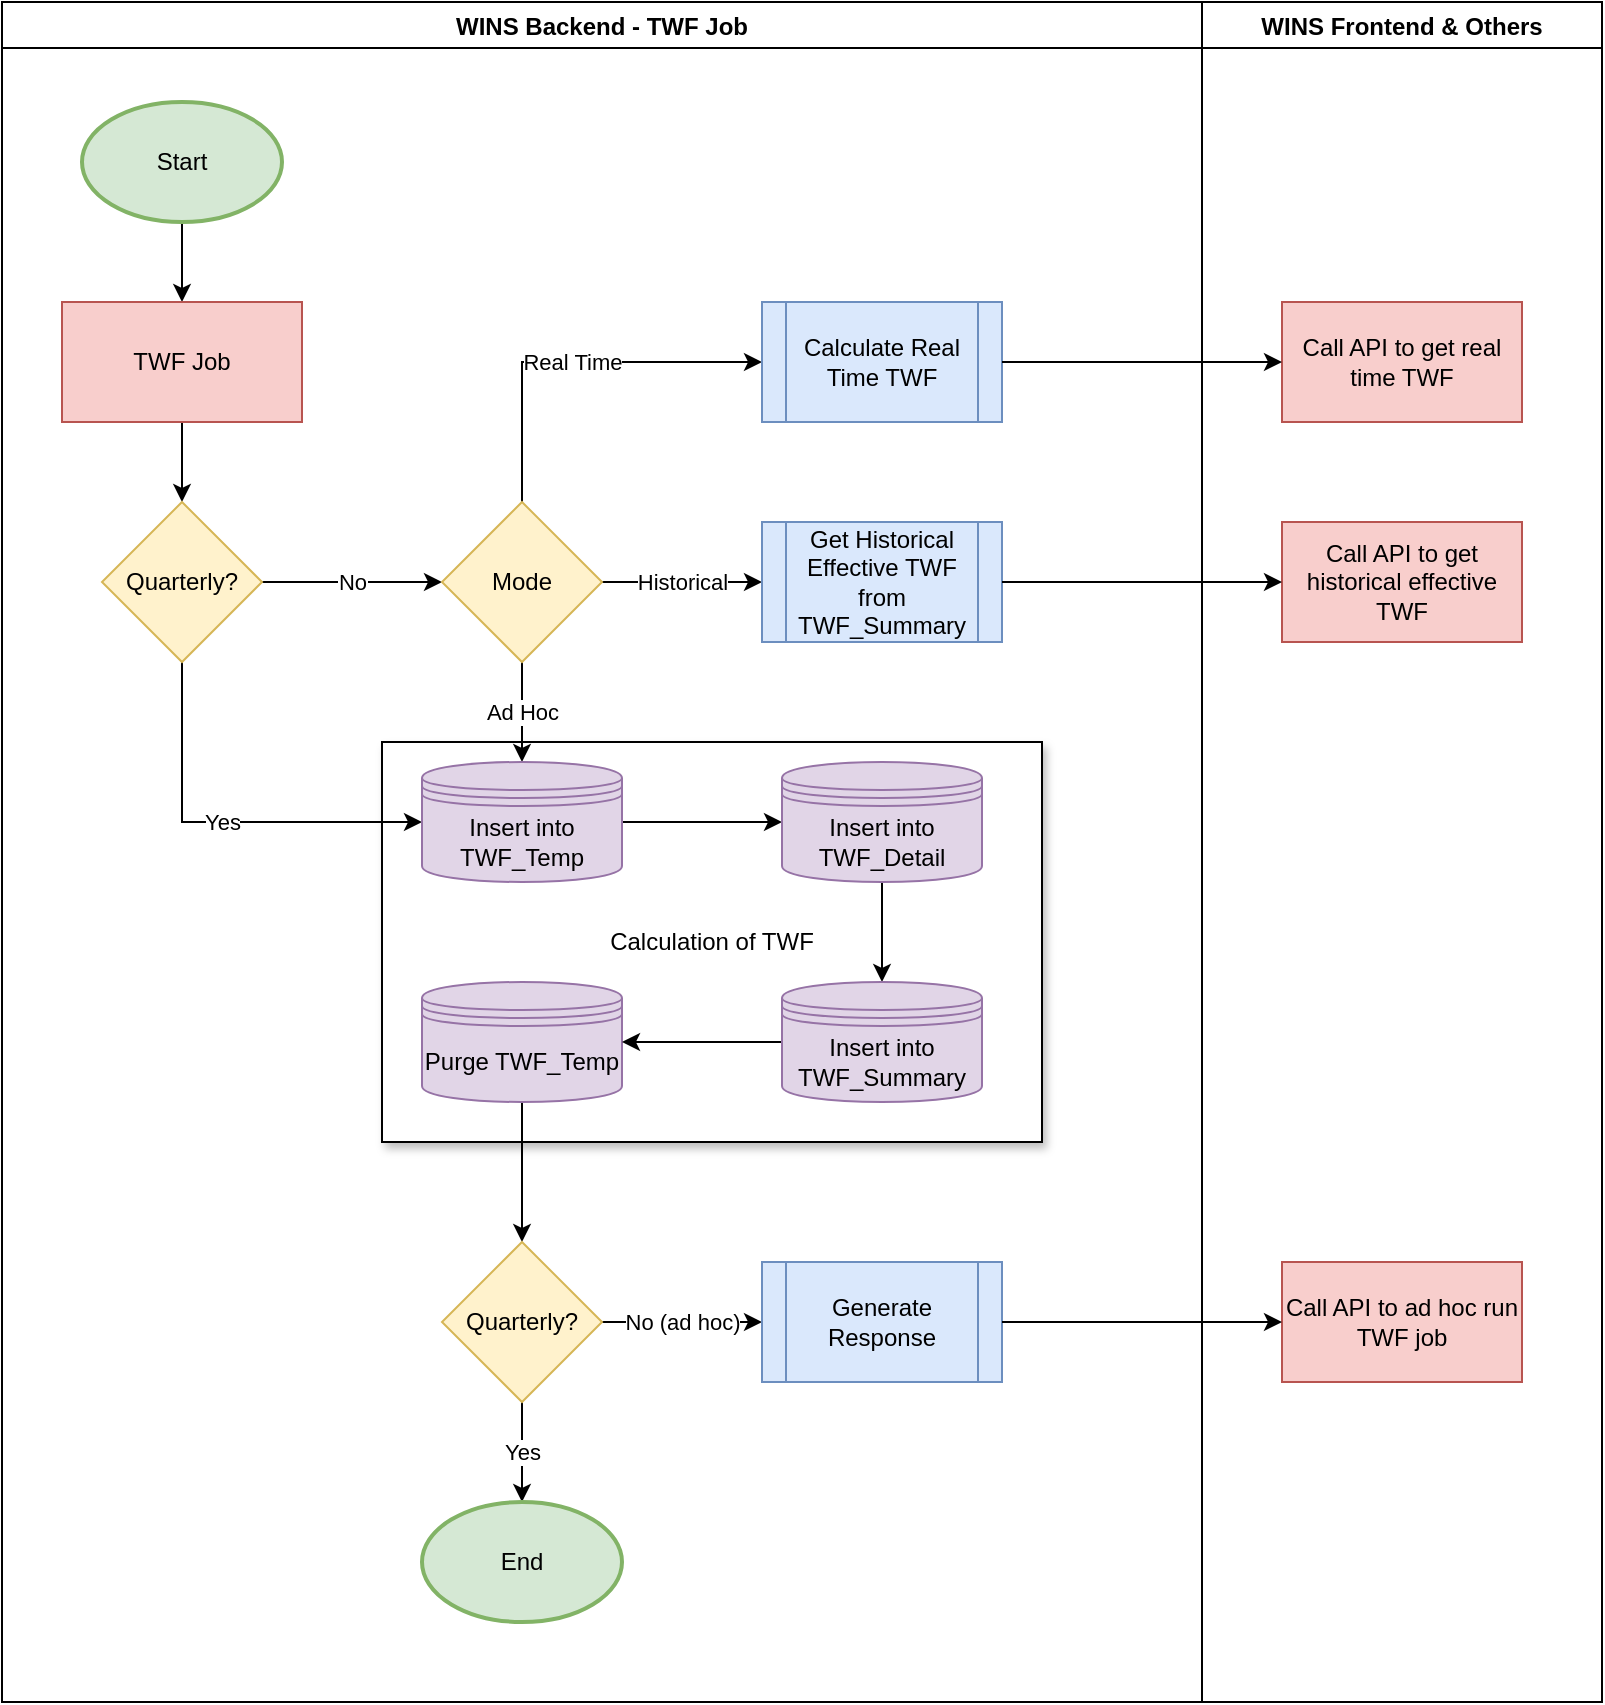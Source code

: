 <mxfile version="20.3.0" type="github">
  <diagram id="_uPl2yU7P28XELWhbZbN" name="Page-1">
    <mxGraphModel dx="1469" dy="775" grid="1" gridSize="10" guides="1" tooltips="1" connect="1" arrows="1" fold="1" page="1" pageScale="1" pageWidth="850" pageHeight="1100" math="0" shadow="0">
      <root>
        <mxCell id="0" />
        <mxCell id="1" parent="0" />
        <mxCell id="TSvJP4gNYOcOvG6hQVce-1" value="WINS Backend - TWF Job" style="swimlane;" vertex="1" parent="1">
          <mxGeometry x="25" y="40" width="600" height="850" as="geometry" />
        </mxCell>
        <mxCell id="TSvJP4gNYOcOvG6hQVce-43" value="Calculation of TWF" style="rounded=0;whiteSpace=wrap;html=1;shadow=1;" vertex="1" parent="TSvJP4gNYOcOvG6hQVce-1">
          <mxGeometry x="190" y="370" width="330" height="200" as="geometry" />
        </mxCell>
        <mxCell id="TSvJP4gNYOcOvG6hQVce-12" value="" style="edgeStyle=orthogonalEdgeStyle;rounded=0;orthogonalLoop=1;jettySize=auto;html=1;" edge="1" parent="TSvJP4gNYOcOvG6hQVce-1" source="TSvJP4gNYOcOvG6hQVce-2" target="TSvJP4gNYOcOvG6hQVce-3">
          <mxGeometry relative="1" as="geometry" />
        </mxCell>
        <mxCell id="TSvJP4gNYOcOvG6hQVce-2" value="Start" style="strokeWidth=2;html=1;shape=mxgraph.flowchart.start_1;whiteSpace=wrap;fillColor=#d5e8d4;strokeColor=#82b366;" vertex="1" parent="TSvJP4gNYOcOvG6hQVce-1">
          <mxGeometry x="40" y="50" width="100" height="60" as="geometry" />
        </mxCell>
        <mxCell id="TSvJP4gNYOcOvG6hQVce-14" value="" style="edgeStyle=orthogonalEdgeStyle;rounded=0;orthogonalLoop=1;jettySize=auto;html=1;" edge="1" parent="TSvJP4gNYOcOvG6hQVce-1" source="TSvJP4gNYOcOvG6hQVce-3" target="TSvJP4gNYOcOvG6hQVce-5">
          <mxGeometry relative="1" as="geometry" />
        </mxCell>
        <mxCell id="TSvJP4gNYOcOvG6hQVce-3" value="TWF Job" style="rounded=0;whiteSpace=wrap;html=1;fillColor=#f8cecc;strokeColor=#b85450;" vertex="1" parent="TSvJP4gNYOcOvG6hQVce-1">
          <mxGeometry x="30" y="150" width="120" height="60" as="geometry" />
        </mxCell>
        <mxCell id="TSvJP4gNYOcOvG6hQVce-9" value="No" style="edgeStyle=orthogonalEdgeStyle;rounded=0;orthogonalLoop=1;jettySize=auto;html=1;" edge="1" parent="TSvJP4gNYOcOvG6hQVce-1" source="TSvJP4gNYOcOvG6hQVce-5" target="TSvJP4gNYOcOvG6hQVce-6">
          <mxGeometry relative="1" as="geometry" />
        </mxCell>
        <mxCell id="TSvJP4gNYOcOvG6hQVce-17" value="Yes" style="edgeStyle=orthogonalEdgeStyle;rounded=0;orthogonalLoop=1;jettySize=auto;html=1;exitX=0.5;exitY=1;exitDx=0;exitDy=0;entryX=0;entryY=0.5;entryDx=0;entryDy=0;" edge="1" parent="TSvJP4gNYOcOvG6hQVce-1" source="TSvJP4gNYOcOvG6hQVce-5" target="TSvJP4gNYOcOvG6hQVce-15">
          <mxGeometry relative="1" as="geometry" />
        </mxCell>
        <mxCell id="TSvJP4gNYOcOvG6hQVce-5" value="Quarterly?" style="rhombus;whiteSpace=wrap;html=1;fillColor=#fff2cc;strokeColor=#d6b656;" vertex="1" parent="TSvJP4gNYOcOvG6hQVce-1">
          <mxGeometry x="50" y="250" width="80" height="80" as="geometry" />
        </mxCell>
        <mxCell id="TSvJP4gNYOcOvG6hQVce-10" value="Historical" style="edgeStyle=orthogonalEdgeStyle;rounded=0;orthogonalLoop=1;jettySize=auto;html=1;" edge="1" parent="TSvJP4gNYOcOvG6hQVce-1" source="TSvJP4gNYOcOvG6hQVce-6" target="TSvJP4gNYOcOvG6hQVce-7">
          <mxGeometry relative="1" as="geometry" />
        </mxCell>
        <mxCell id="TSvJP4gNYOcOvG6hQVce-11" value="Real Time" style="edgeStyle=orthogonalEdgeStyle;rounded=0;orthogonalLoop=1;jettySize=auto;html=1;exitX=0.5;exitY=0;exitDx=0;exitDy=0;entryX=0;entryY=0.5;entryDx=0;entryDy=0;" edge="1" parent="TSvJP4gNYOcOvG6hQVce-1" source="TSvJP4gNYOcOvG6hQVce-6" target="TSvJP4gNYOcOvG6hQVce-8">
          <mxGeometry relative="1" as="geometry" />
        </mxCell>
        <mxCell id="TSvJP4gNYOcOvG6hQVce-16" value="Ad Hoc" style="edgeStyle=orthogonalEdgeStyle;rounded=0;orthogonalLoop=1;jettySize=auto;html=1;" edge="1" parent="TSvJP4gNYOcOvG6hQVce-1" source="TSvJP4gNYOcOvG6hQVce-6" target="TSvJP4gNYOcOvG6hQVce-15">
          <mxGeometry relative="1" as="geometry" />
        </mxCell>
        <mxCell id="TSvJP4gNYOcOvG6hQVce-6" value="Mode" style="rhombus;whiteSpace=wrap;html=1;fillColor=#fff2cc;strokeColor=#d6b656;" vertex="1" parent="TSvJP4gNYOcOvG6hQVce-1">
          <mxGeometry x="220" y="250" width="80" height="80" as="geometry" />
        </mxCell>
        <mxCell id="TSvJP4gNYOcOvG6hQVce-7" value="Get Historical Effective TWF from TWF_Summary" style="shape=process;whiteSpace=wrap;html=1;backgroundOutline=1;fillColor=#dae8fc;strokeColor=#6c8ebf;" vertex="1" parent="TSvJP4gNYOcOvG6hQVce-1">
          <mxGeometry x="380" y="260" width="120" height="60" as="geometry" />
        </mxCell>
        <mxCell id="TSvJP4gNYOcOvG6hQVce-8" value="Calculate Real Time TWF" style="shape=process;whiteSpace=wrap;html=1;backgroundOutline=1;fillColor=#dae8fc;strokeColor=#6c8ebf;" vertex="1" parent="TSvJP4gNYOcOvG6hQVce-1">
          <mxGeometry x="380" y="150" width="120" height="60" as="geometry" />
        </mxCell>
        <mxCell id="TSvJP4gNYOcOvG6hQVce-38" value="" style="edgeStyle=orthogonalEdgeStyle;rounded=0;orthogonalLoop=1;jettySize=auto;html=1;" edge="1" parent="TSvJP4gNYOcOvG6hQVce-1" source="TSvJP4gNYOcOvG6hQVce-15" target="TSvJP4gNYOcOvG6hQVce-35">
          <mxGeometry relative="1" as="geometry" />
        </mxCell>
        <mxCell id="TSvJP4gNYOcOvG6hQVce-15" value="Insert into TWF_Temp" style="shape=datastore;whiteSpace=wrap;html=1;fillColor=#e1d5e7;strokeColor=#9673a6;" vertex="1" parent="TSvJP4gNYOcOvG6hQVce-1">
          <mxGeometry x="210" y="380" width="100" height="60" as="geometry" />
        </mxCell>
        <mxCell id="TSvJP4gNYOcOvG6hQVce-41" value="" style="edgeStyle=orthogonalEdgeStyle;rounded=0;orthogonalLoop=1;jettySize=auto;html=1;" edge="1" parent="TSvJP4gNYOcOvG6hQVce-1" source="TSvJP4gNYOcOvG6hQVce-35" target="TSvJP4gNYOcOvG6hQVce-37">
          <mxGeometry relative="1" as="geometry" />
        </mxCell>
        <mxCell id="TSvJP4gNYOcOvG6hQVce-35" value="Insert into TWF_Detail" style="shape=datastore;whiteSpace=wrap;html=1;fillColor=#e1d5e7;strokeColor=#9673a6;" vertex="1" parent="TSvJP4gNYOcOvG6hQVce-1">
          <mxGeometry x="390" y="380" width="100" height="60" as="geometry" />
        </mxCell>
        <mxCell id="TSvJP4gNYOcOvG6hQVce-45" value="" style="edgeStyle=orthogonalEdgeStyle;rounded=0;orthogonalLoop=1;jettySize=auto;html=1;" edge="1" parent="TSvJP4gNYOcOvG6hQVce-1" source="TSvJP4gNYOcOvG6hQVce-36" target="TSvJP4gNYOcOvG6hQVce-44">
          <mxGeometry relative="1" as="geometry" />
        </mxCell>
        <mxCell id="TSvJP4gNYOcOvG6hQVce-36" value="Purge TWF_Temp" style="shape=datastore;whiteSpace=wrap;html=1;fillColor=#e1d5e7;strokeColor=#9673a6;" vertex="1" parent="TSvJP4gNYOcOvG6hQVce-1">
          <mxGeometry x="210" y="490" width="100" height="60" as="geometry" />
        </mxCell>
        <mxCell id="TSvJP4gNYOcOvG6hQVce-42" value="" style="edgeStyle=orthogonalEdgeStyle;rounded=0;orthogonalLoop=1;jettySize=auto;html=1;" edge="1" parent="TSvJP4gNYOcOvG6hQVce-1" source="TSvJP4gNYOcOvG6hQVce-37" target="TSvJP4gNYOcOvG6hQVce-36">
          <mxGeometry relative="1" as="geometry" />
        </mxCell>
        <mxCell id="TSvJP4gNYOcOvG6hQVce-37" value="Insert into TWF_Summary" style="shape=datastore;whiteSpace=wrap;html=1;fillColor=#e1d5e7;strokeColor=#9673a6;" vertex="1" parent="TSvJP4gNYOcOvG6hQVce-1">
          <mxGeometry x="390" y="490" width="100" height="60" as="geometry" />
        </mxCell>
        <mxCell id="TSvJP4gNYOcOvG6hQVce-48" value="No (ad hoc)" style="edgeStyle=orthogonalEdgeStyle;rounded=0;orthogonalLoop=1;jettySize=auto;html=1;" edge="1" parent="TSvJP4gNYOcOvG6hQVce-1" source="TSvJP4gNYOcOvG6hQVce-44" target="TSvJP4gNYOcOvG6hQVce-47">
          <mxGeometry relative="1" as="geometry" />
        </mxCell>
        <mxCell id="TSvJP4gNYOcOvG6hQVce-50" value="Yes" style="edgeStyle=orthogonalEdgeStyle;rounded=0;orthogonalLoop=1;jettySize=auto;html=1;" edge="1" parent="TSvJP4gNYOcOvG6hQVce-1" source="TSvJP4gNYOcOvG6hQVce-44" target="TSvJP4gNYOcOvG6hQVce-46">
          <mxGeometry relative="1" as="geometry" />
        </mxCell>
        <mxCell id="TSvJP4gNYOcOvG6hQVce-44" value="Quarterly?" style="rhombus;whiteSpace=wrap;html=1;shadow=0;fillColor=#fff2cc;strokeColor=#d6b656;" vertex="1" parent="TSvJP4gNYOcOvG6hQVce-1">
          <mxGeometry x="220" y="620" width="80" height="80" as="geometry" />
        </mxCell>
        <mxCell id="TSvJP4gNYOcOvG6hQVce-46" value="End" style="strokeWidth=2;html=1;shape=mxgraph.flowchart.start_1;whiteSpace=wrap;shadow=0;fillColor=#d5e8d4;strokeColor=#82b366;" vertex="1" parent="TSvJP4gNYOcOvG6hQVce-1">
          <mxGeometry x="210" y="750" width="100" height="60" as="geometry" />
        </mxCell>
        <mxCell id="TSvJP4gNYOcOvG6hQVce-47" value="Generate Response" style="shape=process;whiteSpace=wrap;html=1;backgroundOutline=1;fillColor=#dae8fc;strokeColor=#6c8ebf;" vertex="1" parent="TSvJP4gNYOcOvG6hQVce-1">
          <mxGeometry x="380" y="630" width="120" height="60" as="geometry" />
        </mxCell>
        <mxCell id="TSvJP4gNYOcOvG6hQVce-51" value="WINS Frontend &amp; Others" style="swimlane;shadow=0;" vertex="1" parent="1">
          <mxGeometry x="625" y="40" width="200" height="850" as="geometry" />
        </mxCell>
        <mxCell id="TSvJP4gNYOcOvG6hQVce-52" value="Call API to get real time TWF" style="rounded=0;whiteSpace=wrap;html=1;shadow=0;fillColor=#f8cecc;strokeColor=#b85450;" vertex="1" parent="TSvJP4gNYOcOvG6hQVce-51">
          <mxGeometry x="40" y="150" width="120" height="60" as="geometry" />
        </mxCell>
        <mxCell id="TSvJP4gNYOcOvG6hQVce-55" value="Call API to get historical effective TWF" style="rounded=0;whiteSpace=wrap;html=1;shadow=0;fillColor=#f8cecc;strokeColor=#b85450;" vertex="1" parent="TSvJP4gNYOcOvG6hQVce-51">
          <mxGeometry x="40" y="260" width="120" height="60" as="geometry" />
        </mxCell>
        <mxCell id="TSvJP4gNYOcOvG6hQVce-57" value="Call API to ad hoc run TWF job" style="rounded=0;whiteSpace=wrap;html=1;shadow=0;fillColor=#f8cecc;strokeColor=#b85450;" vertex="1" parent="TSvJP4gNYOcOvG6hQVce-51">
          <mxGeometry x="40" y="630" width="120" height="60" as="geometry" />
        </mxCell>
        <mxCell id="TSvJP4gNYOcOvG6hQVce-54" style="edgeStyle=orthogonalEdgeStyle;rounded=0;orthogonalLoop=1;jettySize=auto;html=1;exitX=1;exitY=0.5;exitDx=0;exitDy=0;entryX=0;entryY=0.5;entryDx=0;entryDy=0;" edge="1" parent="1" source="TSvJP4gNYOcOvG6hQVce-8" target="TSvJP4gNYOcOvG6hQVce-52">
          <mxGeometry relative="1" as="geometry" />
        </mxCell>
        <mxCell id="TSvJP4gNYOcOvG6hQVce-56" style="edgeStyle=orthogonalEdgeStyle;rounded=0;orthogonalLoop=1;jettySize=auto;html=1;exitX=1;exitY=0.5;exitDx=0;exitDy=0;entryX=0;entryY=0.5;entryDx=0;entryDy=0;" edge="1" parent="1" source="TSvJP4gNYOcOvG6hQVce-7" target="TSvJP4gNYOcOvG6hQVce-55">
          <mxGeometry relative="1" as="geometry" />
        </mxCell>
        <mxCell id="TSvJP4gNYOcOvG6hQVce-58" style="edgeStyle=orthogonalEdgeStyle;rounded=0;orthogonalLoop=1;jettySize=auto;html=1;exitX=1;exitY=0.5;exitDx=0;exitDy=0;entryX=0;entryY=0.5;entryDx=0;entryDy=0;" edge="1" parent="1" source="TSvJP4gNYOcOvG6hQVce-47" target="TSvJP4gNYOcOvG6hQVce-57">
          <mxGeometry relative="1" as="geometry" />
        </mxCell>
      </root>
    </mxGraphModel>
  </diagram>
</mxfile>

